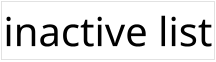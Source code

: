 @startuml

skinparam ComponentStyle rectangle
hide stereotype
scale 1/5

skinparam Component {
    FontSize 200
    FontColor black
    BorderThickness 0
    BackgroundColor transparent
}

component cp [
inactive list
]
@enduml
